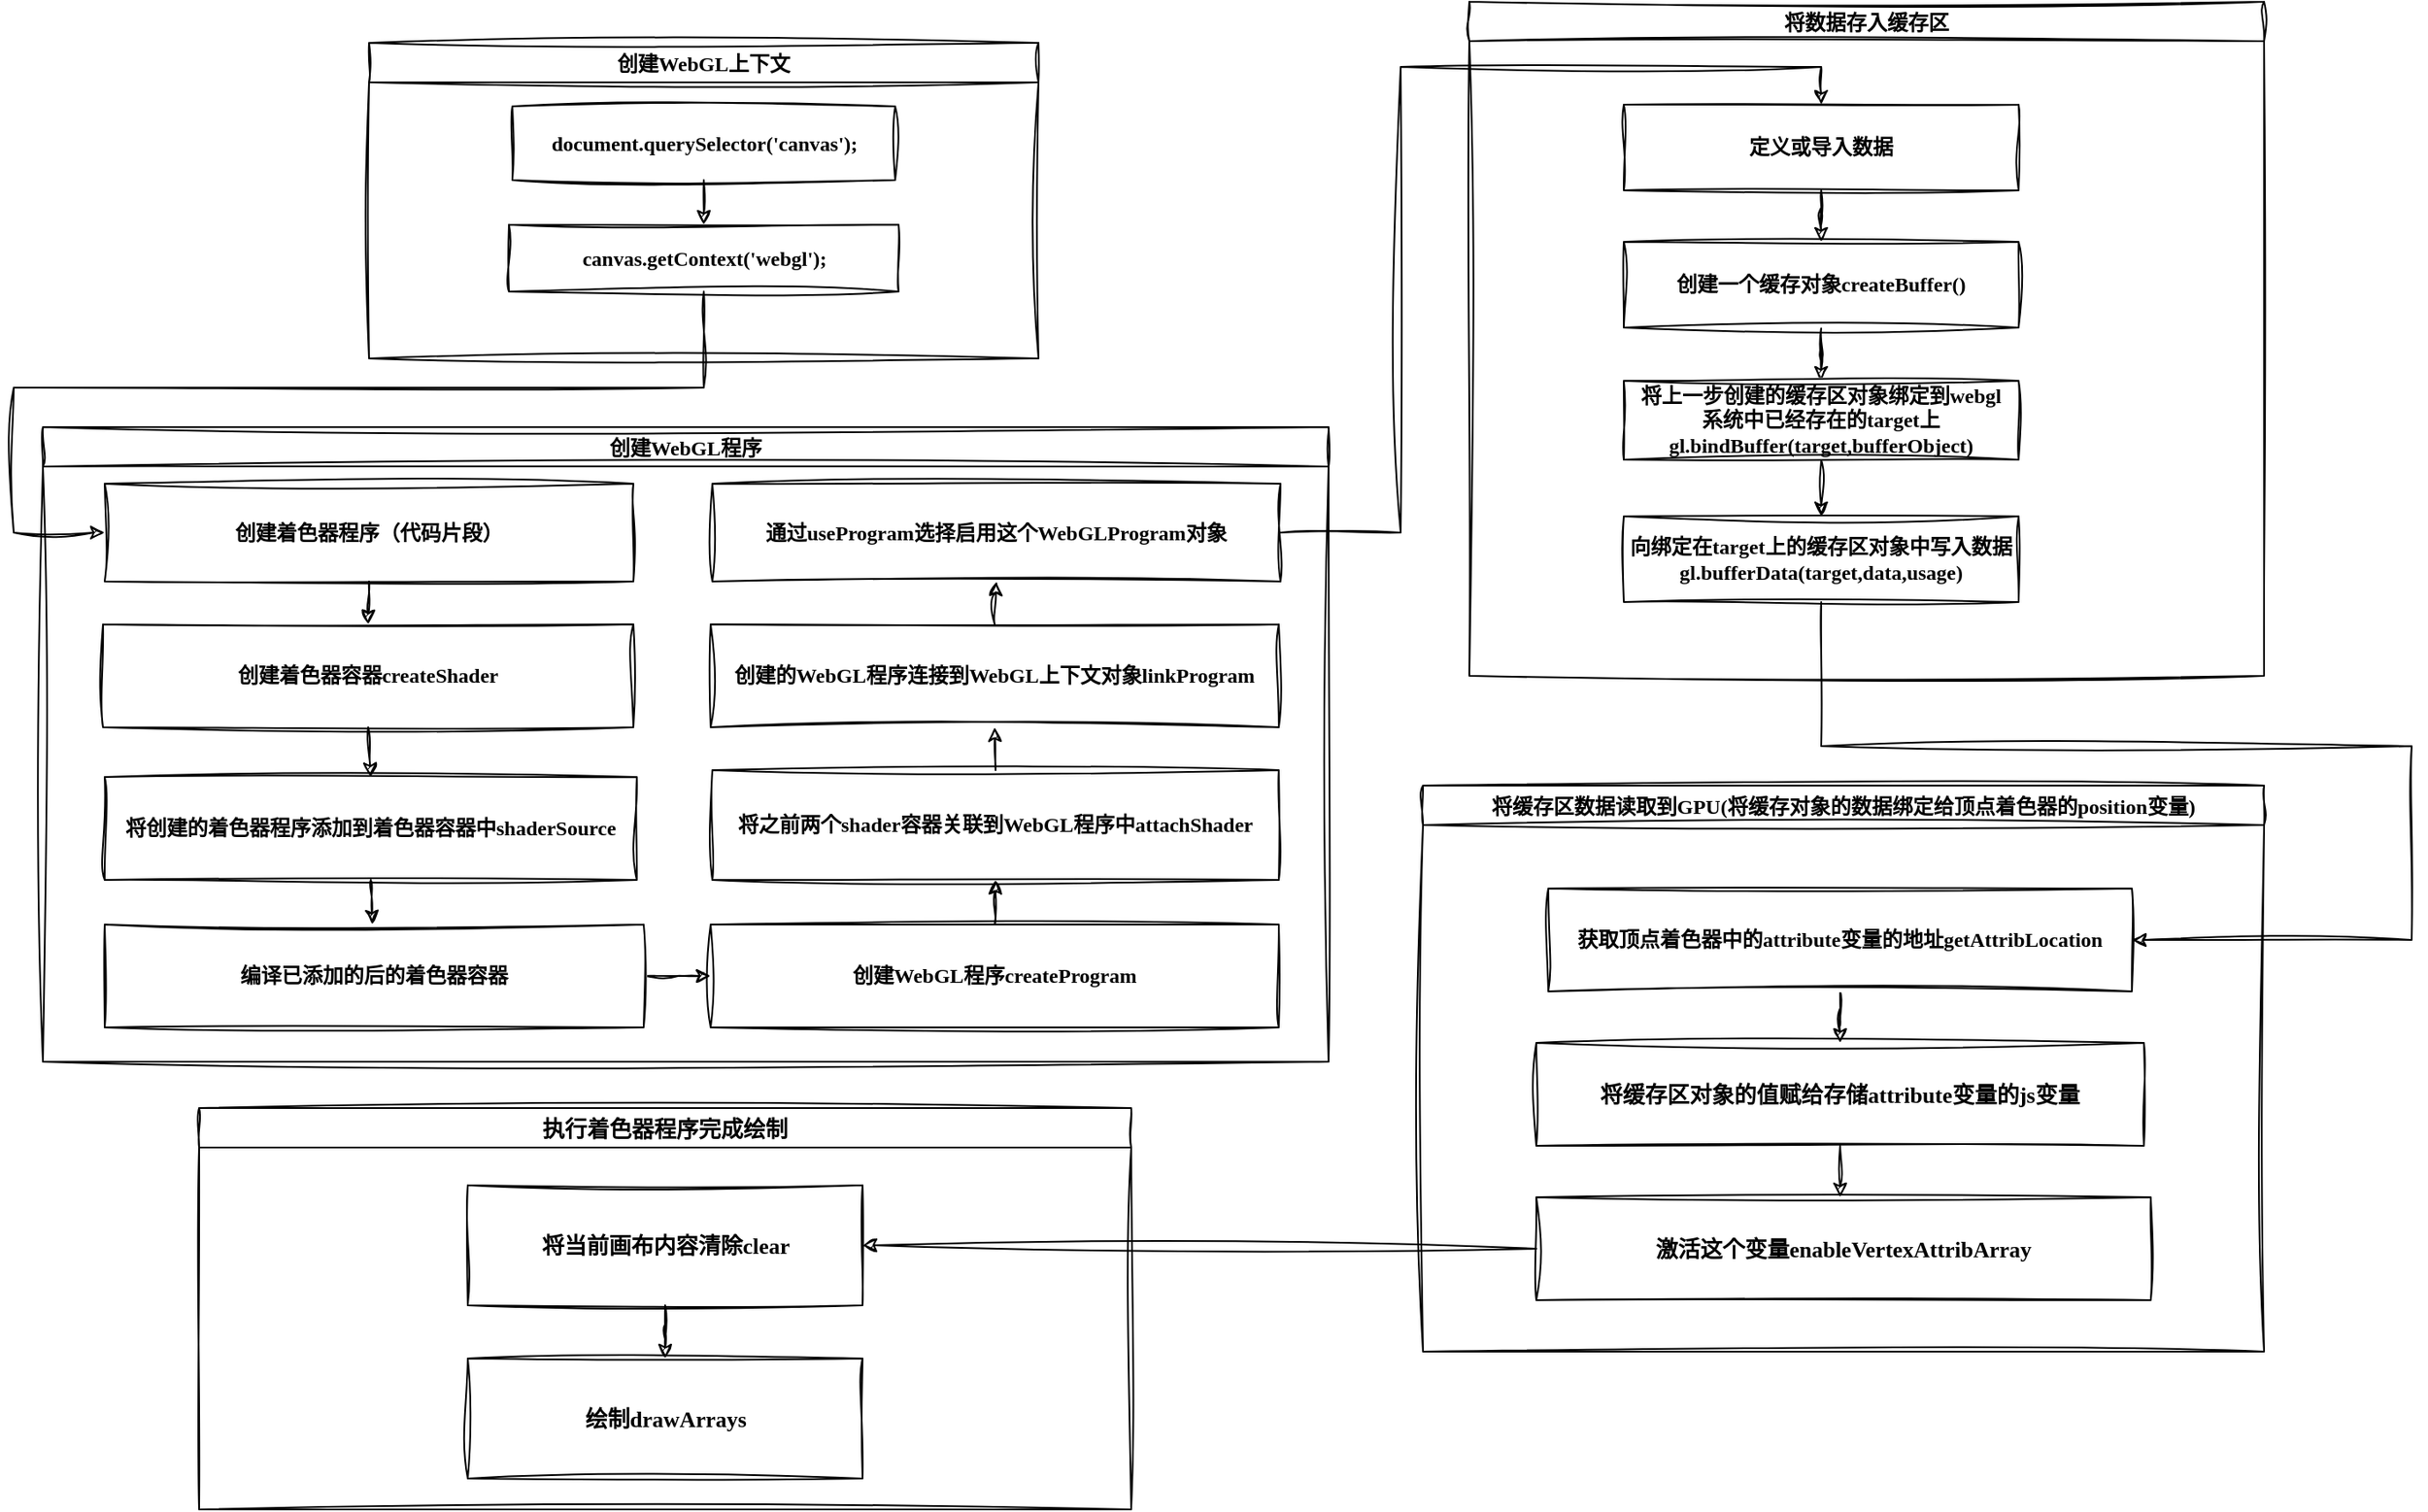 <mxfile version="21.1.4" type="github" pages="2">
  <diagram id="C5RBs43oDa-KdzZeNtuy" name="init webgl">
    <mxGraphModel dx="1436" dy="1291" grid="0" gridSize="10" guides="1" tooltips="1" connect="1" arrows="1" fold="1" page="0" pageScale="1" pageWidth="1169" pageHeight="827" math="0" shadow="0">
      <root>
        <mxCell id="WIyWlLk6GJQsqaUBKTNV-0" />
        <mxCell id="WIyWlLk6GJQsqaUBKTNV-1" parent="WIyWlLk6GJQsqaUBKTNV-0" />
        <mxCell id="DJTjRxVEmAC6avky2q_E-19" value="创建WebGL程序" style="swimlane;rounded=0;shadow=0;glass=0;strokeWidth=1;labelBackgroundColor=none;sketch=1;curveFitting=1;jiggle=2;fontFamily=Comic Sans MS;fontStyle=1" parent="WIyWlLk6GJQsqaUBKTNV-1" vertex="1">
          <mxGeometry x="350" y="40" width="749" height="370" as="geometry">
            <mxRectangle x="461" y="52" width="111" height="23" as="alternateBounds" />
          </mxGeometry>
        </mxCell>
        <mxCell id="DJTjRxVEmAC6avky2q_E-25" value="&lt;span&gt;创建着色器程序（代码片段）&lt;/span&gt;" style="rounded=0;whiteSpace=wrap;html=1;shadow=0;glass=0;strokeWidth=1;fillColor=none;labelBackgroundColor=none;sketch=1;curveFitting=1;jiggle=2;fontFamily=Comic Sans MS;fontStyle=1" parent="DJTjRxVEmAC6avky2q_E-19" vertex="1">
          <mxGeometry x="36" y="33" width="308" height="57" as="geometry" />
        </mxCell>
        <mxCell id="DJTjRxVEmAC6avky2q_E-26" value="&lt;span&gt;创建着色器容器createShader&lt;/span&gt;" style="rounded=0;whiteSpace=wrap;html=1;labelBackgroundColor=none;sketch=1;curveFitting=1;jiggle=2;fontFamily=Comic Sans MS;fontStyle=1" parent="DJTjRxVEmAC6avky2q_E-19" vertex="1">
          <mxGeometry x="35" y="115" width="309" height="60" as="geometry" />
        </mxCell>
        <mxCell id="DJTjRxVEmAC6avky2q_E-30" value="将创建的着色器程序添加到着色器容器中&lt;span&gt;shaderSource&lt;/span&gt;" style="rounded=0;whiteSpace=wrap;html=1;labelBackgroundColor=none;sketch=1;curveFitting=1;jiggle=2;fontFamily=Comic Sans MS;fontStyle=1" parent="DJTjRxVEmAC6avky2q_E-19" vertex="1">
          <mxGeometry x="36" y="204" width="310" height="60" as="geometry" />
        </mxCell>
        <mxCell id="DJTjRxVEmAC6avky2q_E-46" value="" style="edgeStyle=orthogonalEdgeStyle;rounded=0;orthogonalLoop=1;jettySize=auto;html=1;labelBackgroundColor=none;fontColor=default;sketch=1;curveFitting=1;jiggle=2;fontFamily=Comic Sans MS;fontStyle=1" parent="DJTjRxVEmAC6avky2q_E-19" source="DJTjRxVEmAC6avky2q_E-31" target="DJTjRxVEmAC6avky2q_E-32" edge="1">
          <mxGeometry relative="1" as="geometry" />
        </mxCell>
        <mxCell id="DJTjRxVEmAC6avky2q_E-31" value="编译已添加的后的着色器容器" style="rounded=0;whiteSpace=wrap;html=1;labelBackgroundColor=none;sketch=1;curveFitting=1;jiggle=2;fontFamily=Comic Sans MS;fontStyle=1" parent="DJTjRxVEmAC6avky2q_E-19" vertex="1">
          <mxGeometry x="36" y="290" width="314" height="60" as="geometry" />
        </mxCell>
        <mxCell id="DJTjRxVEmAC6avky2q_E-32" value="创建WebGL程序createProgram" style="rounded=0;whiteSpace=wrap;html=1;labelBackgroundColor=none;sketch=1;curveFitting=1;jiggle=2;fontFamily=Comic Sans MS;fontStyle=1" parent="DJTjRxVEmAC6avky2q_E-19" vertex="1">
          <mxGeometry x="389" y="290" width="331" height="60" as="geometry" />
        </mxCell>
        <mxCell id="DJTjRxVEmAC6avky2q_E-36" value="将之前两个shader容器关联到WebGL程序中attachShader" style="rounded=0;whiteSpace=wrap;html=1;labelBackgroundColor=none;sketch=1;curveFitting=1;jiggle=2;fontFamily=Comic Sans MS;fontStyle=1" parent="DJTjRxVEmAC6avky2q_E-19" vertex="1">
          <mxGeometry x="390" y="200" width="330" height="64" as="geometry" />
        </mxCell>
        <mxCell id="DJTjRxVEmAC6avky2q_E-41" value="" style="endArrow=classic;html=1;rounded=0;exitX=0.5;exitY=1;exitDx=0;exitDy=0;entryX=0.5;entryY=0;entryDx=0;entryDy=0;labelBackgroundColor=none;fontColor=default;sketch=1;curveFitting=1;jiggle=2;fontFamily=Comic Sans MS;fontStyle=1" parent="DJTjRxVEmAC6avky2q_E-19" source="DJTjRxVEmAC6avky2q_E-25" target="DJTjRxVEmAC6avky2q_E-26" edge="1">
          <mxGeometry width="50" height="50" relative="1" as="geometry">
            <mxPoint x="429" y="170" as="sourcePoint" />
            <mxPoint x="479" y="120" as="targetPoint" />
          </mxGeometry>
        </mxCell>
        <mxCell id="DJTjRxVEmAC6avky2q_E-44" value="" style="endArrow=classic;html=1;rounded=0;exitX=0.5;exitY=1;exitDx=0;exitDy=0;labelBackgroundColor=none;fontColor=default;sketch=1;curveFitting=1;jiggle=2;fontFamily=Comic Sans MS;fontStyle=1" parent="DJTjRxVEmAC6avky2q_E-19" source="DJTjRxVEmAC6avky2q_E-30" target="DJTjRxVEmAC6avky2q_E-31" edge="1">
          <mxGeometry width="50" height="50" relative="1" as="geometry">
            <mxPoint x="429" y="170" as="sourcePoint" />
            <mxPoint x="479" y="120" as="targetPoint" />
          </mxGeometry>
        </mxCell>
        <mxCell id="DJTjRxVEmAC6avky2q_E-47" value="创建的WebGL程序连接到WebGL上下文对象linkProgram" style="rounded=0;whiteSpace=wrap;html=1;labelBackgroundColor=none;sketch=1;curveFitting=1;jiggle=2;fontFamily=Comic Sans MS;fontStyle=1" parent="DJTjRxVEmAC6avky2q_E-19" vertex="1">
          <mxGeometry x="389" y="115" width="331" height="60" as="geometry" />
        </mxCell>
        <mxCell id="DJTjRxVEmAC6avky2q_E-49" value="通过useProgram选择启用这个WebGLProgram对象" style="rounded=0;whiteSpace=wrap;html=1;labelBackgroundColor=none;sketch=1;curveFitting=1;jiggle=2;fontFamily=Comic Sans MS;fontStyle=1" parent="DJTjRxVEmAC6avky2q_E-19" vertex="1">
          <mxGeometry x="390" y="33" width="331" height="57" as="geometry" />
        </mxCell>
        <mxCell id="DJTjRxVEmAC6avky2q_E-51" value="" style="endArrow=classic;html=1;exitX=0.5;exitY=0;exitDx=0;exitDy=0;entryX=0.5;entryY=1;entryDx=0;entryDy=0;rounded=0;labelBackgroundColor=none;fontColor=default;sketch=1;curveFitting=1;jiggle=2;fontFamily=Comic Sans MS;fontStyle=1" parent="DJTjRxVEmAC6avky2q_E-19" source="DJTjRxVEmAC6avky2q_E-32" target="DJTjRxVEmAC6avky2q_E-36" edge="1">
          <mxGeometry width="50" height="50" relative="1" as="geometry">
            <mxPoint x="529" y="150" as="sourcePoint" />
            <mxPoint x="579" y="100" as="targetPoint" />
          </mxGeometry>
        </mxCell>
        <mxCell id="DJTjRxVEmAC6avky2q_E-52" value="" style="endArrow=classic;html=1;exitX=0.5;exitY=0;exitDx=0;exitDy=0;entryX=0.5;entryY=1;entryDx=0;entryDy=0;rounded=0;labelBackgroundColor=none;fontColor=default;sketch=1;curveFitting=1;jiggle=2;fontFamily=Comic Sans MS;fontStyle=1" parent="DJTjRxVEmAC6avky2q_E-19" source="DJTjRxVEmAC6avky2q_E-36" target="DJTjRxVEmAC6avky2q_E-47" edge="1">
          <mxGeometry width="50" height="50" relative="1" as="geometry">
            <mxPoint x="529" y="150" as="sourcePoint" />
            <mxPoint x="579" y="100" as="targetPoint" />
          </mxGeometry>
        </mxCell>
        <mxCell id="DJTjRxVEmAC6avky2q_E-53" value="" style="endArrow=classic;html=1;exitX=0.5;exitY=0;exitDx=0;exitDy=0;entryX=0.5;entryY=1;entryDx=0;entryDy=0;rounded=0;labelBackgroundColor=none;fontColor=default;sketch=1;curveFitting=1;jiggle=2;fontFamily=Comic Sans MS;fontStyle=1" parent="DJTjRxVEmAC6avky2q_E-19" source="DJTjRxVEmAC6avky2q_E-47" target="DJTjRxVEmAC6avky2q_E-49" edge="1">
          <mxGeometry width="50" height="50" relative="1" as="geometry">
            <mxPoint x="529" y="150" as="sourcePoint" />
            <mxPoint x="579" y="100" as="targetPoint" />
          </mxGeometry>
        </mxCell>
        <mxCell id="DJTjRxVEmAC6avky2q_E-42" value="" style="endArrow=classic;html=1;rounded=0;exitX=0.5;exitY=1;exitDx=0;exitDy=0;entryX=0.5;entryY=0;entryDx=0;entryDy=0;labelBackgroundColor=none;fontColor=default;sketch=1;curveFitting=1;jiggle=2;fontFamily=Comic Sans MS;fontStyle=1" parent="DJTjRxVEmAC6avky2q_E-19" source="DJTjRxVEmAC6avky2q_E-26" target="DJTjRxVEmAC6avky2q_E-30" edge="1">
          <mxGeometry width="50" height="50" relative="1" as="geometry">
            <mxPoint x="450" y="280" as="sourcePoint" />
            <mxPoint x="211" y="310" as="targetPoint" />
          </mxGeometry>
        </mxCell>
        <mxCell id="DJTjRxVEmAC6avky2q_E-27" value="创建WebGL上下文" style="swimlane;rounded=0;labelBackgroundColor=none;sketch=1;curveFitting=1;jiggle=2;fontFamily=Comic Sans MS;fontStyle=1" parent="WIyWlLk6GJQsqaUBKTNV-1" vertex="1">
          <mxGeometry x="540" y="-184" width="390" height="184" as="geometry" />
        </mxCell>
        <mxCell id="DJTjRxVEmAC6avky2q_E-28" value="&lt;span style=&quot;text-align: left&quot;&gt;document.querySelector(&#39;canvas&#39;);&lt;/span&gt;" style="rounded=0;whiteSpace=wrap;html=1;labelBackgroundColor=none;sketch=1;curveFitting=1;jiggle=2;fontFamily=Comic Sans MS;fontStyle=1" parent="DJTjRxVEmAC6avky2q_E-27" vertex="1">
          <mxGeometry x="83.5" y="37" width="223" height="43" as="geometry" />
        </mxCell>
        <mxCell id="DJTjRxVEmAC6avky2q_E-29" value="&lt;span style=&quot;text-align: left&quot;&gt;canvas.getContext(&#39;webgl&#39;);&lt;/span&gt;" style="rounded=0;whiteSpace=wrap;html=1;labelBackgroundColor=none;sketch=1;curveFitting=1;jiggle=2;fontFamily=Comic Sans MS;fontStyle=1" parent="DJTjRxVEmAC6avky2q_E-27" vertex="1">
          <mxGeometry x="81.5" y="106" width="227" height="39" as="geometry" />
        </mxCell>
        <mxCell id="DJTjRxVEmAC6avky2q_E-59" value="" style="endArrow=classic;html=1;exitX=0.5;exitY=1;exitDx=0;exitDy=0;entryX=0.5;entryY=0;entryDx=0;entryDy=0;rounded=0;labelBackgroundColor=none;fontColor=default;sketch=1;curveFitting=1;jiggle=2;fontFamily=Comic Sans MS;fontStyle=1" parent="DJTjRxVEmAC6avky2q_E-27" source="DJTjRxVEmAC6avky2q_E-28" target="DJTjRxVEmAC6avky2q_E-29" edge="1">
          <mxGeometry width="50" height="50" relative="1" as="geometry">
            <mxPoint x="410" y="370" as="sourcePoint" />
            <mxPoint x="460" y="320" as="targetPoint" />
          </mxGeometry>
        </mxCell>
        <mxCell id="DJTjRxVEmAC6avky2q_E-73" value="将缓存区数据读取到GPU(将缓存对象的数据绑定给顶点着色器的position变量)" style="swimlane;rounded=0;labelBackgroundColor=none;sketch=1;curveFitting=1;jiggle=2;fontFamily=Comic Sans MS;fontStyle=1" parent="WIyWlLk6GJQsqaUBKTNV-1" vertex="1">
          <mxGeometry x="1154" y="249" width="490" height="330" as="geometry" />
        </mxCell>
        <mxCell id="DJTjRxVEmAC6avky2q_E-86" style="edgeStyle=orthogonalEdgeStyle;orthogonalLoop=1;jettySize=auto;html=1;fontSize=13;labelBackgroundColor=none;fontColor=default;rounded=0;sketch=1;curveFitting=1;jiggle=2;fontFamily=Comic Sans MS;fontStyle=1" parent="DJTjRxVEmAC6avky2q_E-73" source="DJTjRxVEmAC6avky2q_E-74" target="DJTjRxVEmAC6avky2q_E-75" edge="1">
          <mxGeometry relative="1" as="geometry" />
        </mxCell>
        <mxCell id="DJTjRxVEmAC6avky2q_E-74" value="获取顶点着色器中的attribute变量的地址getAttribLocation" style="whiteSpace=wrap;html=1;rounded=0;labelBackgroundColor=none;sketch=1;curveFitting=1;jiggle=2;fontFamily=Comic Sans MS;fontStyle=1" parent="DJTjRxVEmAC6avky2q_E-73" vertex="1">
          <mxGeometry x="73" y="60" width="340" height="60" as="geometry" />
        </mxCell>
        <mxCell id="DJTjRxVEmAC6avky2q_E-76" value="激活这个变量enableVertexAttribArray" style="whiteSpace=wrap;html=1;fontSize=13;rounded=0;labelBackgroundColor=none;sketch=1;curveFitting=1;jiggle=2;fontFamily=Comic Sans MS;fontStyle=1" parent="DJTjRxVEmAC6avky2q_E-73" vertex="1">
          <mxGeometry x="66" y="240" width="358" height="60" as="geometry" />
        </mxCell>
        <mxCell id="DJTjRxVEmAC6avky2q_E-75" value="&lt;span style=&quot;font-size: 13px&quot;&gt;将缓存区对象的值赋给存储attribute变量的js变量&lt;/span&gt;" style="whiteSpace=wrap;html=1;fontSize=17;rounded=0;labelBackgroundColor=none;sketch=1;curveFitting=1;jiggle=2;fontFamily=Comic Sans MS;fontStyle=1" parent="DJTjRxVEmAC6avky2q_E-73" vertex="1">
          <mxGeometry x="66" y="150" width="354" height="60" as="geometry" />
        </mxCell>
        <mxCell id="DJTjRxVEmAC6avky2q_E-90" value="" style="endArrow=classic;html=1;fontSize=13;exitX=0.5;exitY=1;exitDx=0;exitDy=0;labelBackgroundColor=none;fontColor=default;rounded=0;sketch=1;curveFitting=1;jiggle=2;fontFamily=Comic Sans MS;fontStyle=1" parent="DJTjRxVEmAC6avky2q_E-73" source="DJTjRxVEmAC6avky2q_E-75" edge="1">
          <mxGeometry width="50" height="50" relative="1" as="geometry">
            <mxPoint x="-64" y="133" as="sourcePoint" />
            <mxPoint x="243" y="240" as="targetPoint" />
          </mxGeometry>
        </mxCell>
        <mxCell id="DJTjRxVEmAC6avky2q_E-77" value="执行着色器程序完成绘制" style="swimlane;fontSize=13;rounded=0;labelBackgroundColor=none;sketch=1;curveFitting=1;jiggle=2;fontFamily=Comic Sans MS;fontStyle=1" parent="WIyWlLk6GJQsqaUBKTNV-1" vertex="1">
          <mxGeometry x="441" y="437" width="543" height="234" as="geometry" />
        </mxCell>
        <mxCell id="DJTjRxVEmAC6avky2q_E-94" value="" style="edgeStyle=orthogonalEdgeStyle;orthogonalLoop=1;jettySize=auto;html=1;fontSize=13;labelBackgroundColor=none;fontColor=default;rounded=0;sketch=1;curveFitting=1;jiggle=2;fontFamily=Comic Sans MS;fontStyle=1" parent="DJTjRxVEmAC6avky2q_E-77" source="DJTjRxVEmAC6avky2q_E-79" target="DJTjRxVEmAC6avky2q_E-82" edge="1">
          <mxGeometry relative="1" as="geometry" />
        </mxCell>
        <mxCell id="DJTjRxVEmAC6avky2q_E-79" value="将当前画布内容清除clear" style="whiteSpace=wrap;html=1;fontSize=13;rounded=0;labelBackgroundColor=none;sketch=1;curveFitting=1;jiggle=2;fontFamily=Comic Sans MS;fontStyle=1" parent="DJTjRxVEmAC6avky2q_E-77" vertex="1">
          <mxGeometry x="156.5" y="45" width="230" height="70" as="geometry" />
        </mxCell>
        <mxCell id="DJTjRxVEmAC6avky2q_E-82" value="绘制drawArrays" style="whiteSpace=wrap;html=1;fontSize=13;rounded=0;labelBackgroundColor=none;sketch=1;curveFitting=1;jiggle=2;fontFamily=Comic Sans MS;fontStyle=1" parent="DJTjRxVEmAC6avky2q_E-77" vertex="1">
          <mxGeometry x="156.5" y="146" width="230" height="70" as="geometry" />
        </mxCell>
        <mxCell id="DJTjRxVEmAC6avky2q_E-50" value="将数据存入缓存区" style="swimlane;rounded=0;labelBackgroundColor=none;sketch=1;curveFitting=1;jiggle=2;fontFamily=Comic Sans MS;fontStyle=1" parent="WIyWlLk6GJQsqaUBKTNV-1" vertex="1">
          <mxGeometry x="1181" y="-208" width="463" height="393" as="geometry" />
        </mxCell>
        <mxCell id="DJTjRxVEmAC6avky2q_E-69" style="edgeStyle=orthogonalEdgeStyle;orthogonalLoop=1;jettySize=auto;html=1;entryX=0.5;entryY=0;entryDx=0;entryDy=0;rounded=0;labelBackgroundColor=none;fontColor=default;sketch=1;curveFitting=1;jiggle=2;fontFamily=Comic Sans MS;fontStyle=1" parent="DJTjRxVEmAC6avky2q_E-50" source="DJTjRxVEmAC6avky2q_E-62" target="DJTjRxVEmAC6avky2q_E-63" edge="1">
          <mxGeometry relative="1" as="geometry" />
        </mxCell>
        <mxCell id="DJTjRxVEmAC6avky2q_E-62" value="定义或导入数据" style="rounded=0;whiteSpace=wrap;html=1;labelBackgroundColor=none;sketch=1;curveFitting=1;jiggle=2;fontFamily=Comic Sans MS;fontStyle=1" parent="DJTjRxVEmAC6avky2q_E-50" vertex="1">
          <mxGeometry x="90" y="60" width="230" height="50" as="geometry" />
        </mxCell>
        <mxCell id="DJTjRxVEmAC6avky2q_E-70" style="edgeStyle=orthogonalEdgeStyle;orthogonalLoop=1;jettySize=auto;html=1;entryX=0.5;entryY=0;entryDx=0;entryDy=0;rounded=0;labelBackgroundColor=none;fontColor=default;sketch=1;curveFitting=1;jiggle=2;fontFamily=Comic Sans MS;fontStyle=1" parent="DJTjRxVEmAC6avky2q_E-50" source="DJTjRxVEmAC6avky2q_E-63" target="DJTjRxVEmAC6avky2q_E-64" edge="1">
          <mxGeometry relative="1" as="geometry" />
        </mxCell>
        <mxCell id="DJTjRxVEmAC6avky2q_E-63" value="创建一个缓存对象createBuffer()" style="rounded=0;whiteSpace=wrap;html=1;labelBackgroundColor=none;sketch=1;curveFitting=1;jiggle=2;fontFamily=Comic Sans MS;fontStyle=1" parent="DJTjRxVEmAC6avky2q_E-50" vertex="1">
          <mxGeometry x="90" y="140" width="230" height="50" as="geometry" />
        </mxCell>
        <mxCell id="DJTjRxVEmAC6avky2q_E-72" style="edgeStyle=orthogonalEdgeStyle;orthogonalLoop=1;jettySize=auto;html=1;exitX=0.5;exitY=1;exitDx=0;exitDy=0;entryX=0.5;entryY=0;entryDx=0;entryDy=0;rounded=0;labelBackgroundColor=none;fontColor=default;sketch=1;curveFitting=1;jiggle=2;fontFamily=Comic Sans MS;fontStyle=1" parent="DJTjRxVEmAC6avky2q_E-50" source="DJTjRxVEmAC6avky2q_E-64" target="DJTjRxVEmAC6avky2q_E-66" edge="1">
          <mxGeometry relative="1" as="geometry" />
        </mxCell>
        <mxCell id="DJTjRxVEmAC6avky2q_E-64" value="将上一步创建的缓存区对象绑定到webgl&lt;br&gt;系统中已经存在的target上&lt;br&gt;gl.bindBuffer(target,bufferObject)" style="rounded=0;whiteSpace=wrap;html=1;labelBackgroundColor=none;sketch=1;curveFitting=1;jiggle=2;fontFamily=Comic Sans MS;fontStyle=1" parent="DJTjRxVEmAC6avky2q_E-50" vertex="1">
          <mxGeometry x="90" y="221" width="230" height="46" as="geometry" />
        </mxCell>
        <mxCell id="DJTjRxVEmAC6avky2q_E-66" value="向绑定在target上的缓存区对象中写入数据&lt;br&gt;gl.bufferData(target,data,usage)" style="rounded=0;whiteSpace=wrap;html=1;labelBackgroundColor=none;sketch=1;curveFitting=1;jiggle=2;fontFamily=Comic Sans MS;fontStyle=1" parent="DJTjRxVEmAC6avky2q_E-50" vertex="1">
          <mxGeometry x="90" y="300" width="230" height="50" as="geometry" />
        </mxCell>
        <mxCell id="DJTjRxVEmAC6avky2q_E-83" style="edgeStyle=orthogonalEdgeStyle;orthogonalLoop=1;jettySize=auto;html=1;entryX=0.5;entryY=0;entryDx=0;entryDy=0;fontSize=13;labelBackgroundColor=none;fontColor=default;rounded=0;sketch=1;curveFitting=1;jiggle=2;fontFamily=Comic Sans MS;fontStyle=1" parent="WIyWlLk6GJQsqaUBKTNV-1" source="DJTjRxVEmAC6avky2q_E-49" target="DJTjRxVEmAC6avky2q_E-62" edge="1">
          <mxGeometry relative="1" as="geometry">
            <Array as="points">
              <mxPoint x="1141" y="102" />
              <mxPoint x="1141" y="-170" />
              <mxPoint x="1386" y="-170" />
            </Array>
          </mxGeometry>
        </mxCell>
        <mxCell id="DJTjRxVEmAC6avky2q_E-84" style="edgeStyle=orthogonalEdgeStyle;orthogonalLoop=1;jettySize=auto;html=1;entryX=1;entryY=0.5;entryDx=0;entryDy=0;fontSize=13;labelBackgroundColor=none;fontColor=default;rounded=0;sketch=1;curveFitting=1;jiggle=2;fontFamily=Comic Sans MS;fontStyle=1" parent="WIyWlLk6GJQsqaUBKTNV-1" source="DJTjRxVEmAC6avky2q_E-66" target="DJTjRxVEmAC6avky2q_E-74" edge="1">
          <mxGeometry relative="1" as="geometry">
            <Array as="points">
              <mxPoint x="1386" y="226" />
              <mxPoint x="1730" y="226" />
              <mxPoint x="1730" y="339" />
            </Array>
          </mxGeometry>
        </mxCell>
        <mxCell id="DJTjRxVEmAC6avky2q_E-85" style="edgeStyle=orthogonalEdgeStyle;orthogonalLoop=1;jettySize=auto;html=1;entryX=0;entryY=0.5;entryDx=0;entryDy=0;fontSize=13;labelBackgroundColor=none;fontColor=default;rounded=0;sketch=1;curveFitting=1;jiggle=2;fontFamily=Comic Sans MS;fontStyle=1" parent="WIyWlLk6GJQsqaUBKTNV-1" source="DJTjRxVEmAC6avky2q_E-29" target="DJTjRxVEmAC6avky2q_E-25" edge="1">
          <mxGeometry relative="1" as="geometry">
            <Array as="points">
              <mxPoint x="735" y="17" />
              <mxPoint x="333" y="17" />
              <mxPoint x="333" y="102" />
            </Array>
          </mxGeometry>
        </mxCell>
        <mxCell id="DJTjRxVEmAC6avky2q_E-93" value="" style="endArrow=classic;html=1;fontSize=13;exitX=0;exitY=0.5;exitDx=0;exitDy=0;entryX=1;entryY=0.5;entryDx=0;entryDy=0;labelBackgroundColor=none;fontColor=default;rounded=0;sketch=1;curveFitting=1;jiggle=2;fontFamily=Comic Sans MS;fontStyle=1" parent="WIyWlLk6GJQsqaUBKTNV-1" source="DJTjRxVEmAC6avky2q_E-76" target="DJTjRxVEmAC6avky2q_E-79" edge="1">
          <mxGeometry width="50" height="50" relative="1" as="geometry">
            <mxPoint x="900" y="428" as="sourcePoint" />
            <mxPoint x="950" y="378" as="targetPoint" />
          </mxGeometry>
        </mxCell>
      </root>
    </mxGraphModel>
  </diagram>
  <diagram id="68zm7fjskQl_IH7wtapg" name="texture">
    <mxGraphModel dx="1221" dy="757" grid="0" gridSize="10" guides="1" tooltips="1" connect="1" arrows="1" fold="1" page="0" pageScale="1" pageWidth="1169" pageHeight="827" math="0" shadow="0">
      <root>
        <mxCell id="0" />
        <mxCell id="1" parent="0" />
        <mxCell id="1aUbFaMfwsQ-ZgUfkjfb-1" value="为WebGL配置纹理" style="swimlane;rounded=1;labelBackgroundColor=none;sketch=1;curveFitting=1;jiggle=2;fontFamily=Comic Sans MS;fontStyle=1" vertex="1" parent="1">
          <mxGeometry x="940" y="110" width="280" height="506" as="geometry" />
        </mxCell>
        <mxCell id="1aUbFaMfwsQ-ZgUfkjfb-2" value="" style="edgeStyle=orthogonalEdgeStyle;rounded=1;orthogonalLoop=1;jettySize=auto;html=1;fontColor=default;entryX=0.5;entryY=0;entryDx=0;entryDy=0;labelBackgroundColor=none;sketch=1;curveFitting=1;jiggle=2;fontFamily=Comic Sans MS;fontStyle=1" edge="1" parent="1aUbFaMfwsQ-ZgUfkjfb-1" source="1aUbFaMfwsQ-ZgUfkjfb-3" target="1aUbFaMfwsQ-ZgUfkjfb-5">
          <mxGeometry relative="1" as="geometry" />
        </mxCell>
        <mxCell id="1aUbFaMfwsQ-ZgUfkjfb-3" value="对纹理图像进行Y轴旋转gl.pixelStorei()" style="rounded=1;whiteSpace=wrap;html=1;labelBackgroundColor=none;sketch=1;curveFitting=1;jiggle=2;fontFamily=Comic Sans MS;fontStyle=1" vertex="1" parent="1aUbFaMfwsQ-ZgUfkjfb-1">
          <mxGeometry x="25" y="40" width="220" height="40" as="geometry" />
        </mxCell>
        <mxCell id="1aUbFaMfwsQ-ZgUfkjfb-4" value="" style="edgeStyle=orthogonalEdgeStyle;rounded=1;orthogonalLoop=1;jettySize=auto;html=1;fontColor=default;labelBackgroundColor=none;sketch=1;curveFitting=1;jiggle=2;fontFamily=Comic Sans MS;fontStyle=1" edge="1" parent="1aUbFaMfwsQ-ZgUfkjfb-1" source="1aUbFaMfwsQ-ZgUfkjfb-5" target="1aUbFaMfwsQ-ZgUfkjfb-11">
          <mxGeometry relative="1" as="geometry" />
        </mxCell>
        <mxCell id="1aUbFaMfwsQ-ZgUfkjfb-5" value="激活/创建纹理单元gl.activeTexture()" style="rounded=1;whiteSpace=wrap;html=1;labelBackgroundColor=none;sketch=1;curveFitting=1;jiggle=2;fontFamily=Comic Sans MS;fontStyle=1" vertex="1" parent="1aUbFaMfwsQ-ZgUfkjfb-1">
          <mxGeometry x="25" y="100" width="220" height="40" as="geometry" />
        </mxCell>
        <mxCell id="1aUbFaMfwsQ-ZgUfkjfb-6" value="" style="edgeStyle=orthogonalEdgeStyle;rounded=1;orthogonalLoop=1;jettySize=auto;html=1;fontColor=default;entryX=0.5;entryY=0;entryDx=0;entryDy=0;labelBackgroundColor=none;sketch=1;curveFitting=1;jiggle=2;fontFamily=Comic Sans MS;fontStyle=1" edge="1" parent="1aUbFaMfwsQ-ZgUfkjfb-1" source="1aUbFaMfwsQ-ZgUfkjfb-7" target="1aUbFaMfwsQ-ZgUfkjfb-9">
          <mxGeometry relative="1" as="geometry" />
        </mxCell>
        <mxCell id="1aUbFaMfwsQ-ZgUfkjfb-7" value="绑定纹理对象，将纹理对象绑定到纹理单元上gl.bindTexture()" style="rounded=1;whiteSpace=wrap;html=1;labelBackgroundColor=none;sketch=1;curveFitting=1;jiggle=2;fontFamily=Comic Sans MS;fontStyle=1" vertex="1" parent="1aUbFaMfwsQ-ZgUfkjfb-1">
          <mxGeometry x="25" y="299" width="220" height="40" as="geometry" />
        </mxCell>
        <mxCell id="1aUbFaMfwsQ-ZgUfkjfb-8" value="" style="edgeStyle=orthogonalEdgeStyle;rounded=1;orthogonalLoop=1;jettySize=auto;html=1;fontColor=default;labelBackgroundColor=none;sketch=1;curveFitting=1;jiggle=2;fontFamily=Comic Sans MS;fontStyle=1" edge="1" parent="1aUbFaMfwsQ-ZgUfkjfb-1" source="1aUbFaMfwsQ-ZgUfkjfb-9" target="1aUbFaMfwsQ-ZgUfkjfb-10">
          <mxGeometry relative="1" as="geometry" />
        </mxCell>
        <mxCell id="1aUbFaMfwsQ-ZgUfkjfb-9" value="配置纹理对象参数gl.texParameteri(target,pname,parm)" style="rounded=1;whiteSpace=wrap;html=1;labelBackgroundColor=none;sketch=1;curveFitting=1;jiggle=2;fontFamily=Comic Sans MS;fontStyle=1" vertex="1" parent="1aUbFaMfwsQ-ZgUfkjfb-1">
          <mxGeometry x="25" y="363" width="220" height="40" as="geometry" />
        </mxCell>
        <mxCell id="1aUbFaMfwsQ-ZgUfkjfb-10" value="将图像分配给纹理图像gl.textImage2D" style="rounded=1;whiteSpace=wrap;html=1;labelBackgroundColor=none;sketch=1;curveFitting=1;jiggle=2;fontFamily=Comic Sans MS;fontStyle=1" vertex="1" parent="1aUbFaMfwsQ-ZgUfkjfb-1">
          <mxGeometry x="25" y="432" width="220" height="40" as="geometry" />
        </mxCell>
        <mxCell id="1aUbFaMfwsQ-ZgUfkjfb-11" value="获取u_Sampler的存储地址" style="whiteSpace=wrap;html=1;rounded=1;labelBackgroundColor=none;sketch=1;curveFitting=1;jiggle=2;fontFamily=Comic Sans MS;fontStyle=1" vertex="1" parent="1aUbFaMfwsQ-ZgUfkjfb-1">
          <mxGeometry x="25" y="166" width="220" height="40" as="geometry" />
        </mxCell>
        <mxCell id="1aUbFaMfwsQ-ZgUfkjfb-12" value="创建纹理对象gl.createTexture()" style="whiteSpace=wrap;html=1;rounded=1;labelBackgroundColor=none;sketch=1;curveFitting=1;jiggle=2;fontFamily=Comic Sans MS;fontStyle=1" vertex="1" parent="1aUbFaMfwsQ-ZgUfkjfb-1">
          <mxGeometry x="25" y="231.5" width="223" height="43" as="geometry" />
        </mxCell>
        <mxCell id="1aUbFaMfwsQ-ZgUfkjfb-13" value="获取纹理坐标" style="swimlane;rounded=1;labelBackgroundColor=none;sketch=1;curveFitting=1;jiggle=2;fontFamily=Comic Sans MS;fontStyle=1" vertex="1" parent="1">
          <mxGeometry x="80" y="220" width="270" height="280" as="geometry" />
        </mxCell>
        <mxCell id="1aUbFaMfwsQ-ZgUfkjfb-14" style="edgeStyle=orthogonalEdgeStyle;rounded=1;orthogonalLoop=1;jettySize=auto;html=1;entryX=0.488;entryY=0;entryDx=0;entryDy=0;entryPerimeter=0;fontColor=default;labelBackgroundColor=none;sketch=1;curveFitting=1;jiggle=2;fontFamily=Comic Sans MS;fontStyle=1" edge="1" parent="1aUbFaMfwsQ-ZgUfkjfb-13" source="1aUbFaMfwsQ-ZgUfkjfb-15" target="1aUbFaMfwsQ-ZgUfkjfb-16">
          <mxGeometry relative="1" as="geometry" />
        </mxCell>
        <mxCell id="1aUbFaMfwsQ-ZgUfkjfb-15" value="定义或导入纹理坐标" style="rounded=1;whiteSpace=wrap;html=1;labelBackgroundColor=none;sketch=1;curveFitting=1;jiggle=2;fontFamily=Comic Sans MS;fontStyle=1" vertex="1" parent="1aUbFaMfwsQ-ZgUfkjfb-13">
          <mxGeometry x="30" y="40" width="210" height="50" as="geometry" />
        </mxCell>
        <mxCell id="1aUbFaMfwsQ-ZgUfkjfb-16" value="将点纹理坐标存入缓存区中" style="rounded=1;whiteSpace=wrap;html=1;labelBackgroundColor=none;sketch=1;curveFitting=1;jiggle=2;fontFamily=Comic Sans MS;fontStyle=1" vertex="1" parent="1aUbFaMfwsQ-ZgUfkjfb-13">
          <mxGeometry x="30" y="120" width="215" height="50" as="geometry" />
        </mxCell>
        <mxCell id="1aUbFaMfwsQ-ZgUfkjfb-17" value="从缓存取中取出纹理坐标" style="rounded=1;whiteSpace=wrap;html=1;labelBackgroundColor=none;sketch=1;curveFitting=1;jiggle=2;fontFamily=Comic Sans MS;fontStyle=1" vertex="1" parent="1aUbFaMfwsQ-ZgUfkjfb-13">
          <mxGeometry x="30" y="194" width="210" height="46" as="geometry" />
        </mxCell>
        <mxCell id="1aUbFaMfwsQ-ZgUfkjfb-18" style="edgeStyle=orthogonalEdgeStyle;rounded=1;orthogonalLoop=1;jettySize=auto;html=1;entryX=0;entryY=0.5;entryDx=0;entryDy=0;fontColor=default;labelBackgroundColor=none;sketch=1;curveFitting=1;jiggle=2;fontFamily=Comic Sans MS;fontStyle=1" edge="1" parent="1" source="1aUbFaMfwsQ-ZgUfkjfb-32" target="1aUbFaMfwsQ-ZgUfkjfb-3">
          <mxGeometry relative="1" as="geometry" />
        </mxCell>
        <mxCell id="1aUbFaMfwsQ-ZgUfkjfb-19" value="图像加载完成后" style="edgeLabel;html=1;align=center;verticalAlign=middle;resizable=0;points=[];rotation=90;rounded=1;labelBackgroundColor=none;sketch=1;curveFitting=1;jiggle=2;fontFamily=Comic Sans MS;fontStyle=1" vertex="1" connectable="0" parent="1aUbFaMfwsQ-ZgUfkjfb-18">
          <mxGeometry x="-0.07" y="-3" relative="1" as="geometry">
            <mxPoint as="offset" />
          </mxGeometry>
        </mxCell>
        <mxCell id="1aUbFaMfwsQ-ZgUfkjfb-20" value="将处理结果传递到着色器" style="swimlane;rounded=1;labelBackgroundColor=none;sketch=1;curveFitting=1;jiggle=2;fontFamily=Comic Sans MS;fontStyle=1" vertex="1" parent="1">
          <mxGeometry x="527" y="497" width="290" height="260" as="geometry" />
        </mxCell>
        <mxCell id="1aUbFaMfwsQ-ZgUfkjfb-21" value="" style="edgeStyle=orthogonalEdgeStyle;rounded=1;orthogonalLoop=1;jettySize=auto;html=1;fontColor=default;entryX=0.5;entryY=0;entryDx=0;entryDy=0;labelBackgroundColor=none;sketch=1;curveFitting=1;jiggle=2;fontFamily=Comic Sans MS;fontStyle=1" edge="1" parent="1aUbFaMfwsQ-ZgUfkjfb-20" source="1aUbFaMfwsQ-ZgUfkjfb-22" target="1aUbFaMfwsQ-ZgUfkjfb-24">
          <mxGeometry relative="1" as="geometry" />
        </mxCell>
        <mxCell id="1aUbFaMfwsQ-ZgUfkjfb-22" value="将纹理单元传递给片元着色器sampler2D" style="rounded=1;whiteSpace=wrap;html=1;labelBackgroundColor=none;sketch=1;curveFitting=1;jiggle=2;fontFamily=Comic Sans MS;fontStyle=1" vertex="1" parent="1aUbFaMfwsQ-ZgUfkjfb-20">
          <mxGeometry x="10" y="50" width="270" height="40" as="geometry" />
        </mxCell>
        <mxCell id="1aUbFaMfwsQ-ZgUfkjfb-23" value="" style="edgeStyle=orthogonalEdgeStyle;rounded=1;orthogonalLoop=1;jettySize=auto;html=1;fontColor=default;labelBackgroundColor=none;sketch=1;curveFitting=1;jiggle=2;fontFamily=Comic Sans MS;fontStyle=1" edge="1" parent="1aUbFaMfwsQ-ZgUfkjfb-20" source="1aUbFaMfwsQ-ZgUfkjfb-24" target="1aUbFaMfwsQ-ZgUfkjfb-25">
          <mxGeometry relative="1" as="geometry" />
        </mxCell>
        <mxCell id="1aUbFaMfwsQ-ZgUfkjfb-24" value="从顶点着色器向片元着色其传递纹理坐标varying" style="rounded=1;whiteSpace=wrap;html=1;labelBackgroundColor=none;sketch=1;curveFitting=1;jiggle=2;fontFamily=Comic Sans MS;fontStyle=1" vertex="1" parent="1aUbFaMfwsQ-ZgUfkjfb-20">
          <mxGeometry x="10" y="120" width="270" height="40" as="geometry" />
        </mxCell>
        <mxCell id="1aUbFaMfwsQ-ZgUfkjfb-25" value="在片元着色器中获取纹理像素texture2D()" style="rounded=1;whiteSpace=wrap;html=1;labelBackgroundColor=none;sketch=1;curveFitting=1;jiggle=2;fontFamily=Comic Sans MS;fontStyle=1" vertex="1" parent="1aUbFaMfwsQ-ZgUfkjfb-20">
          <mxGeometry x="10" y="190" width="270" height="40" as="geometry" />
        </mxCell>
        <mxCell id="1aUbFaMfwsQ-ZgUfkjfb-26" value="开局" style="swimlane;rounded=1;labelBackgroundColor=none;sketch=1;curveFitting=1;jiggle=2;fontFamily=Comic Sans MS;fontStyle=1" vertex="1" parent="1">
          <mxGeometry x="325" y="10" width="335" height="170" as="geometry" />
        </mxCell>
        <mxCell id="1aUbFaMfwsQ-ZgUfkjfb-27" value="" style="edgeStyle=orthogonalEdgeStyle;rounded=1;orthogonalLoop=1;jettySize=auto;html=1;fontColor=default;labelBackgroundColor=none;sketch=1;curveFitting=1;jiggle=2;fontFamily=Comic Sans MS;fontStyle=1" edge="1" parent="1aUbFaMfwsQ-ZgUfkjfb-26" source="1aUbFaMfwsQ-ZgUfkjfb-28" target="1aUbFaMfwsQ-ZgUfkjfb-29">
          <mxGeometry relative="1" as="geometry" />
        </mxCell>
        <mxCell id="1aUbFaMfwsQ-ZgUfkjfb-28" value="在顶点着色器中定义纹理坐标变量attribute uv" style="rounded=1;whiteSpace=wrap;html=1;labelBackgroundColor=none;sketch=1;curveFitting=1;jiggle=2;fontFamily=Comic Sans MS;fontStyle=1" vertex="1" parent="1aUbFaMfwsQ-ZgUfkjfb-26">
          <mxGeometry x="18.75" y="40" width="297.5" height="40" as="geometry" />
        </mxCell>
        <mxCell id="1aUbFaMfwsQ-ZgUfkjfb-29" value="在片元着色中定义顶点纹理坐标变量和纹理单元变量" style="rounded=1;whiteSpace=wrap;html=1;labelBackgroundColor=none;sketch=1;curveFitting=1;jiggle=2;fontFamily=Comic Sans MS;fontStyle=1" vertex="1" parent="1aUbFaMfwsQ-ZgUfkjfb-26">
          <mxGeometry x="20" y="100" width="295" height="40" as="geometry" />
        </mxCell>
        <mxCell id="1aUbFaMfwsQ-ZgUfkjfb-30" style="edgeStyle=orthogonalEdgeStyle;rounded=1;orthogonalLoop=1;jettySize=auto;html=1;fontColor=default;labelBackgroundColor=none;sketch=1;curveFitting=1;jiggle=2;fontFamily=Comic Sans MS;fontStyle=1" edge="1" parent="1" source="1aUbFaMfwsQ-ZgUfkjfb-16">
          <mxGeometry relative="1" as="geometry">
            <mxPoint x="217.5" y="410" as="targetPoint" />
          </mxGeometry>
        </mxCell>
        <mxCell id="1aUbFaMfwsQ-ZgUfkjfb-31" style="edgeStyle=orthogonalEdgeStyle;rounded=1;orthogonalLoop=1;jettySize=auto;html=1;entryX=0;entryY=0.5;entryDx=0;entryDy=0;fontColor=default;labelBackgroundColor=none;sketch=1;curveFitting=1;jiggle=2;fontFamily=Comic Sans MS;fontStyle=1" edge="1" parent="1" source="1aUbFaMfwsQ-ZgUfkjfb-29" target="1aUbFaMfwsQ-ZgUfkjfb-15">
          <mxGeometry relative="1" as="geometry">
            <Array as="points">
              <mxPoint x="50" y="130" />
              <mxPoint x="50" y="285" />
            </Array>
          </mxGeometry>
        </mxCell>
        <mxCell id="1aUbFaMfwsQ-ZgUfkjfb-32" value="加载纹理图像" style="whiteSpace=wrap;html=1;rounded=1;labelBackgroundColor=none;sketch=1;curveFitting=1;jiggle=2;fontFamily=Comic Sans MS;fontStyle=1" vertex="1" parent="1">
          <mxGeometry x="470" y="330" width="230" height="40" as="geometry" />
        </mxCell>
        <mxCell id="1aUbFaMfwsQ-ZgUfkjfb-33" style="edgeStyle=orthogonalEdgeStyle;rounded=1;orthogonalLoop=1;jettySize=auto;html=1;fontColor=default;labelBackgroundColor=none;sketch=1;curveFitting=1;jiggle=2;fontFamily=Comic Sans MS;fontStyle=1" edge="1" parent="1" source="1aUbFaMfwsQ-ZgUfkjfb-11">
          <mxGeometry relative="1" as="geometry">
            <mxPoint x="1075" y="340.333" as="targetPoint" />
          </mxGeometry>
        </mxCell>
        <mxCell id="1aUbFaMfwsQ-ZgUfkjfb-34" style="edgeStyle=orthogonalEdgeStyle;rounded=1;orthogonalLoop=1;jettySize=auto;html=1;fontColor=default;labelBackgroundColor=none;sketch=1;curveFitting=1;jiggle=2;fontFamily=Comic Sans MS;fontStyle=1" edge="1" parent="1" source="1aUbFaMfwsQ-ZgUfkjfb-12">
          <mxGeometry relative="1" as="geometry">
            <mxPoint x="1076.5" y="407.533" as="targetPoint" />
          </mxGeometry>
        </mxCell>
        <mxCell id="1aUbFaMfwsQ-ZgUfkjfb-35" style="edgeStyle=orthogonalEdgeStyle;rounded=1;orthogonalLoop=1;jettySize=auto;html=1;entryX=0;entryY=0.5;entryDx=0;entryDy=0;fontColor=default;labelBackgroundColor=none;sketch=1;curveFitting=1;jiggle=2;fontFamily=Comic Sans MS;fontStyle=1" edge="1" parent="1" source="1aUbFaMfwsQ-ZgUfkjfb-17" target="1aUbFaMfwsQ-ZgUfkjfb-32">
          <mxGeometry relative="1" as="geometry" />
        </mxCell>
        <mxCell id="1aUbFaMfwsQ-ZgUfkjfb-36" style="edgeStyle=orthogonalEdgeStyle;rounded=1;orthogonalLoop=1;jettySize=auto;html=1;entryX=1;entryY=0.25;entryDx=0;entryDy=0;fontColor=default;labelBackgroundColor=none;sketch=1;curveFitting=1;jiggle=2;fontFamily=Comic Sans MS;fontStyle=1" edge="1" parent="1" source="1aUbFaMfwsQ-ZgUfkjfb-10" target="1aUbFaMfwsQ-ZgUfkjfb-20">
          <mxGeometry relative="1" as="geometry" />
        </mxCell>
        <mxCell id="1aUbFaMfwsQ-ZgUfkjfb-37" value="&lt;font style=&quot;font-size: 15px&quot;&gt;传递纹理坐标给顶点着色器，顶点着色器传递给片段着色器（也可以直接在片段着色器弄），然后再片段着色器定义一个sample2D类型的全局变量来引入一个纹理，接着调用texture2D方法，在纹理上找到对应的颜色赋给gl_FragColor&lt;br&gt;&lt;/font&gt;" style="text;html=1;strokeColor=none;fillColor=none;align=left;verticalAlign=middle;whiteSpace=wrap;rounded=0;labelBackgroundColor=none;sketch=1;curveFitting=1;jiggle=2;fontFamily=Comic Sans MS;fontStyle=1" vertex="1" parent="1">
          <mxGeometry x="84" y="547" width="322" height="106" as="geometry" />
        </mxCell>
      </root>
    </mxGraphModel>
  </diagram>
</mxfile>
